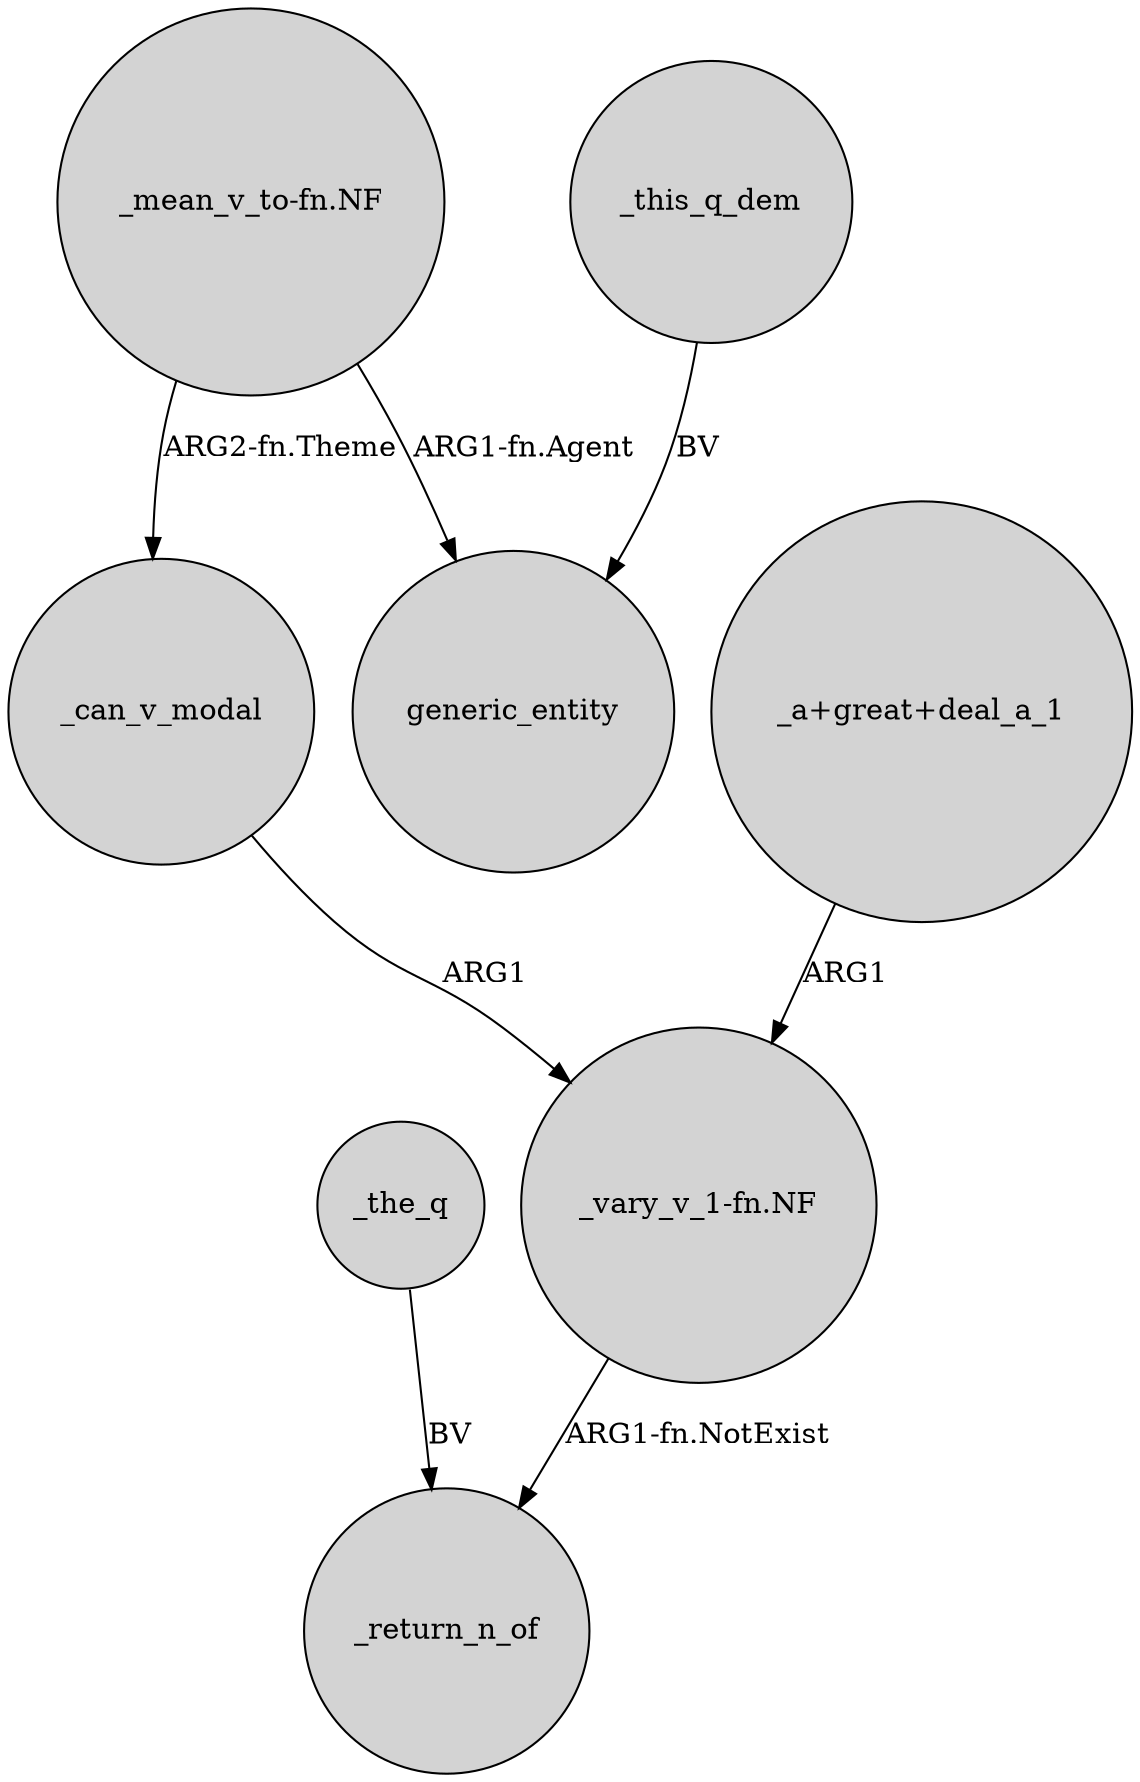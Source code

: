 digraph {
	node [shape=circle style=filled]
	"_vary_v_1-fn.NF" -> _return_n_of [label="ARG1-fn.NotExist"]
	"_mean_v_to-fn.NF" -> _can_v_modal [label="ARG2-fn.Theme"]
	"_mean_v_to-fn.NF" -> generic_entity [label="ARG1-fn.Agent"]
	_this_q_dem -> generic_entity [label=BV]
	_the_q -> _return_n_of [label=BV]
	_can_v_modal -> "_vary_v_1-fn.NF" [label=ARG1]
	"_a+great+deal_a_1" -> "_vary_v_1-fn.NF" [label=ARG1]
}
